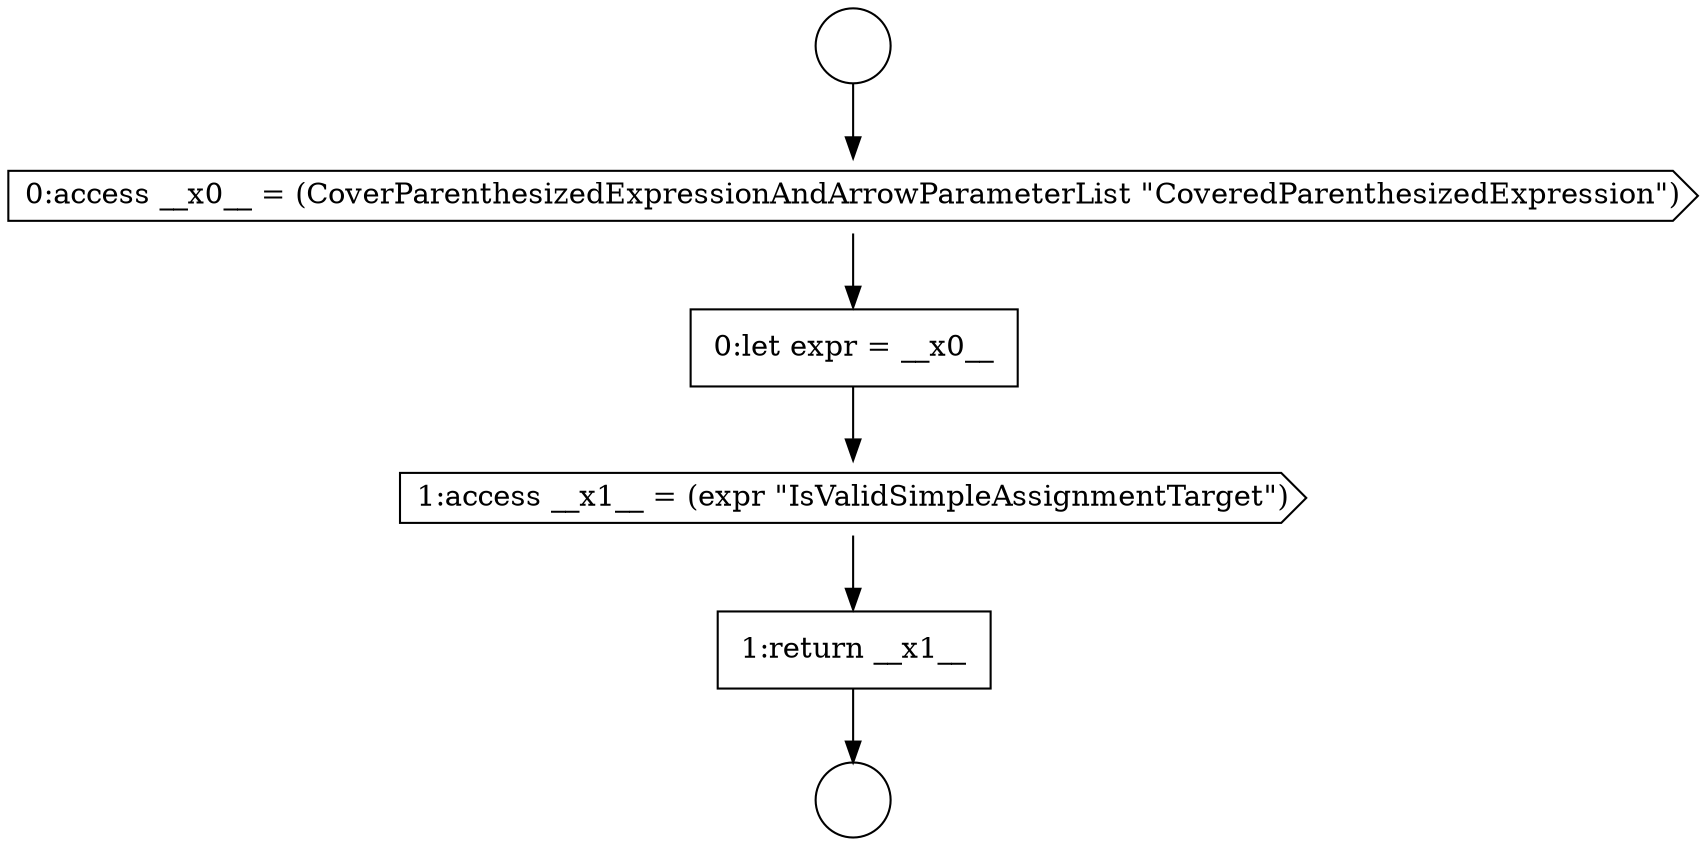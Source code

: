 digraph {
  node3217 [shape=cds, label=<<font color="black">0:access __x0__ = (CoverParenthesizedExpressionAndArrowParameterList &quot;CoveredParenthesizedExpression&quot;)</font>> color="black" fillcolor="white" style=filled]
  node3216 [shape=circle label=" " color="black" fillcolor="white" style=filled]
  node3218 [shape=none, margin=0, label=<<font color="black">
    <table border="0" cellborder="1" cellspacing="0" cellpadding="10">
      <tr><td align="left">0:let expr = __x0__</td></tr>
    </table>
  </font>> color="black" fillcolor="white" style=filled]
  node3215 [shape=circle label=" " color="black" fillcolor="white" style=filled]
  node3219 [shape=cds, label=<<font color="black">1:access __x1__ = (expr &quot;IsValidSimpleAssignmentTarget&quot;)</font>> color="black" fillcolor="white" style=filled]
  node3220 [shape=none, margin=0, label=<<font color="black">
    <table border="0" cellborder="1" cellspacing="0" cellpadding="10">
      <tr><td align="left">1:return __x1__</td></tr>
    </table>
  </font>> color="black" fillcolor="white" style=filled]
  node3217 -> node3218 [ color="black"]
  node3219 -> node3220 [ color="black"]
  node3218 -> node3219 [ color="black"]
  node3220 -> node3216 [ color="black"]
  node3215 -> node3217 [ color="black"]
}
